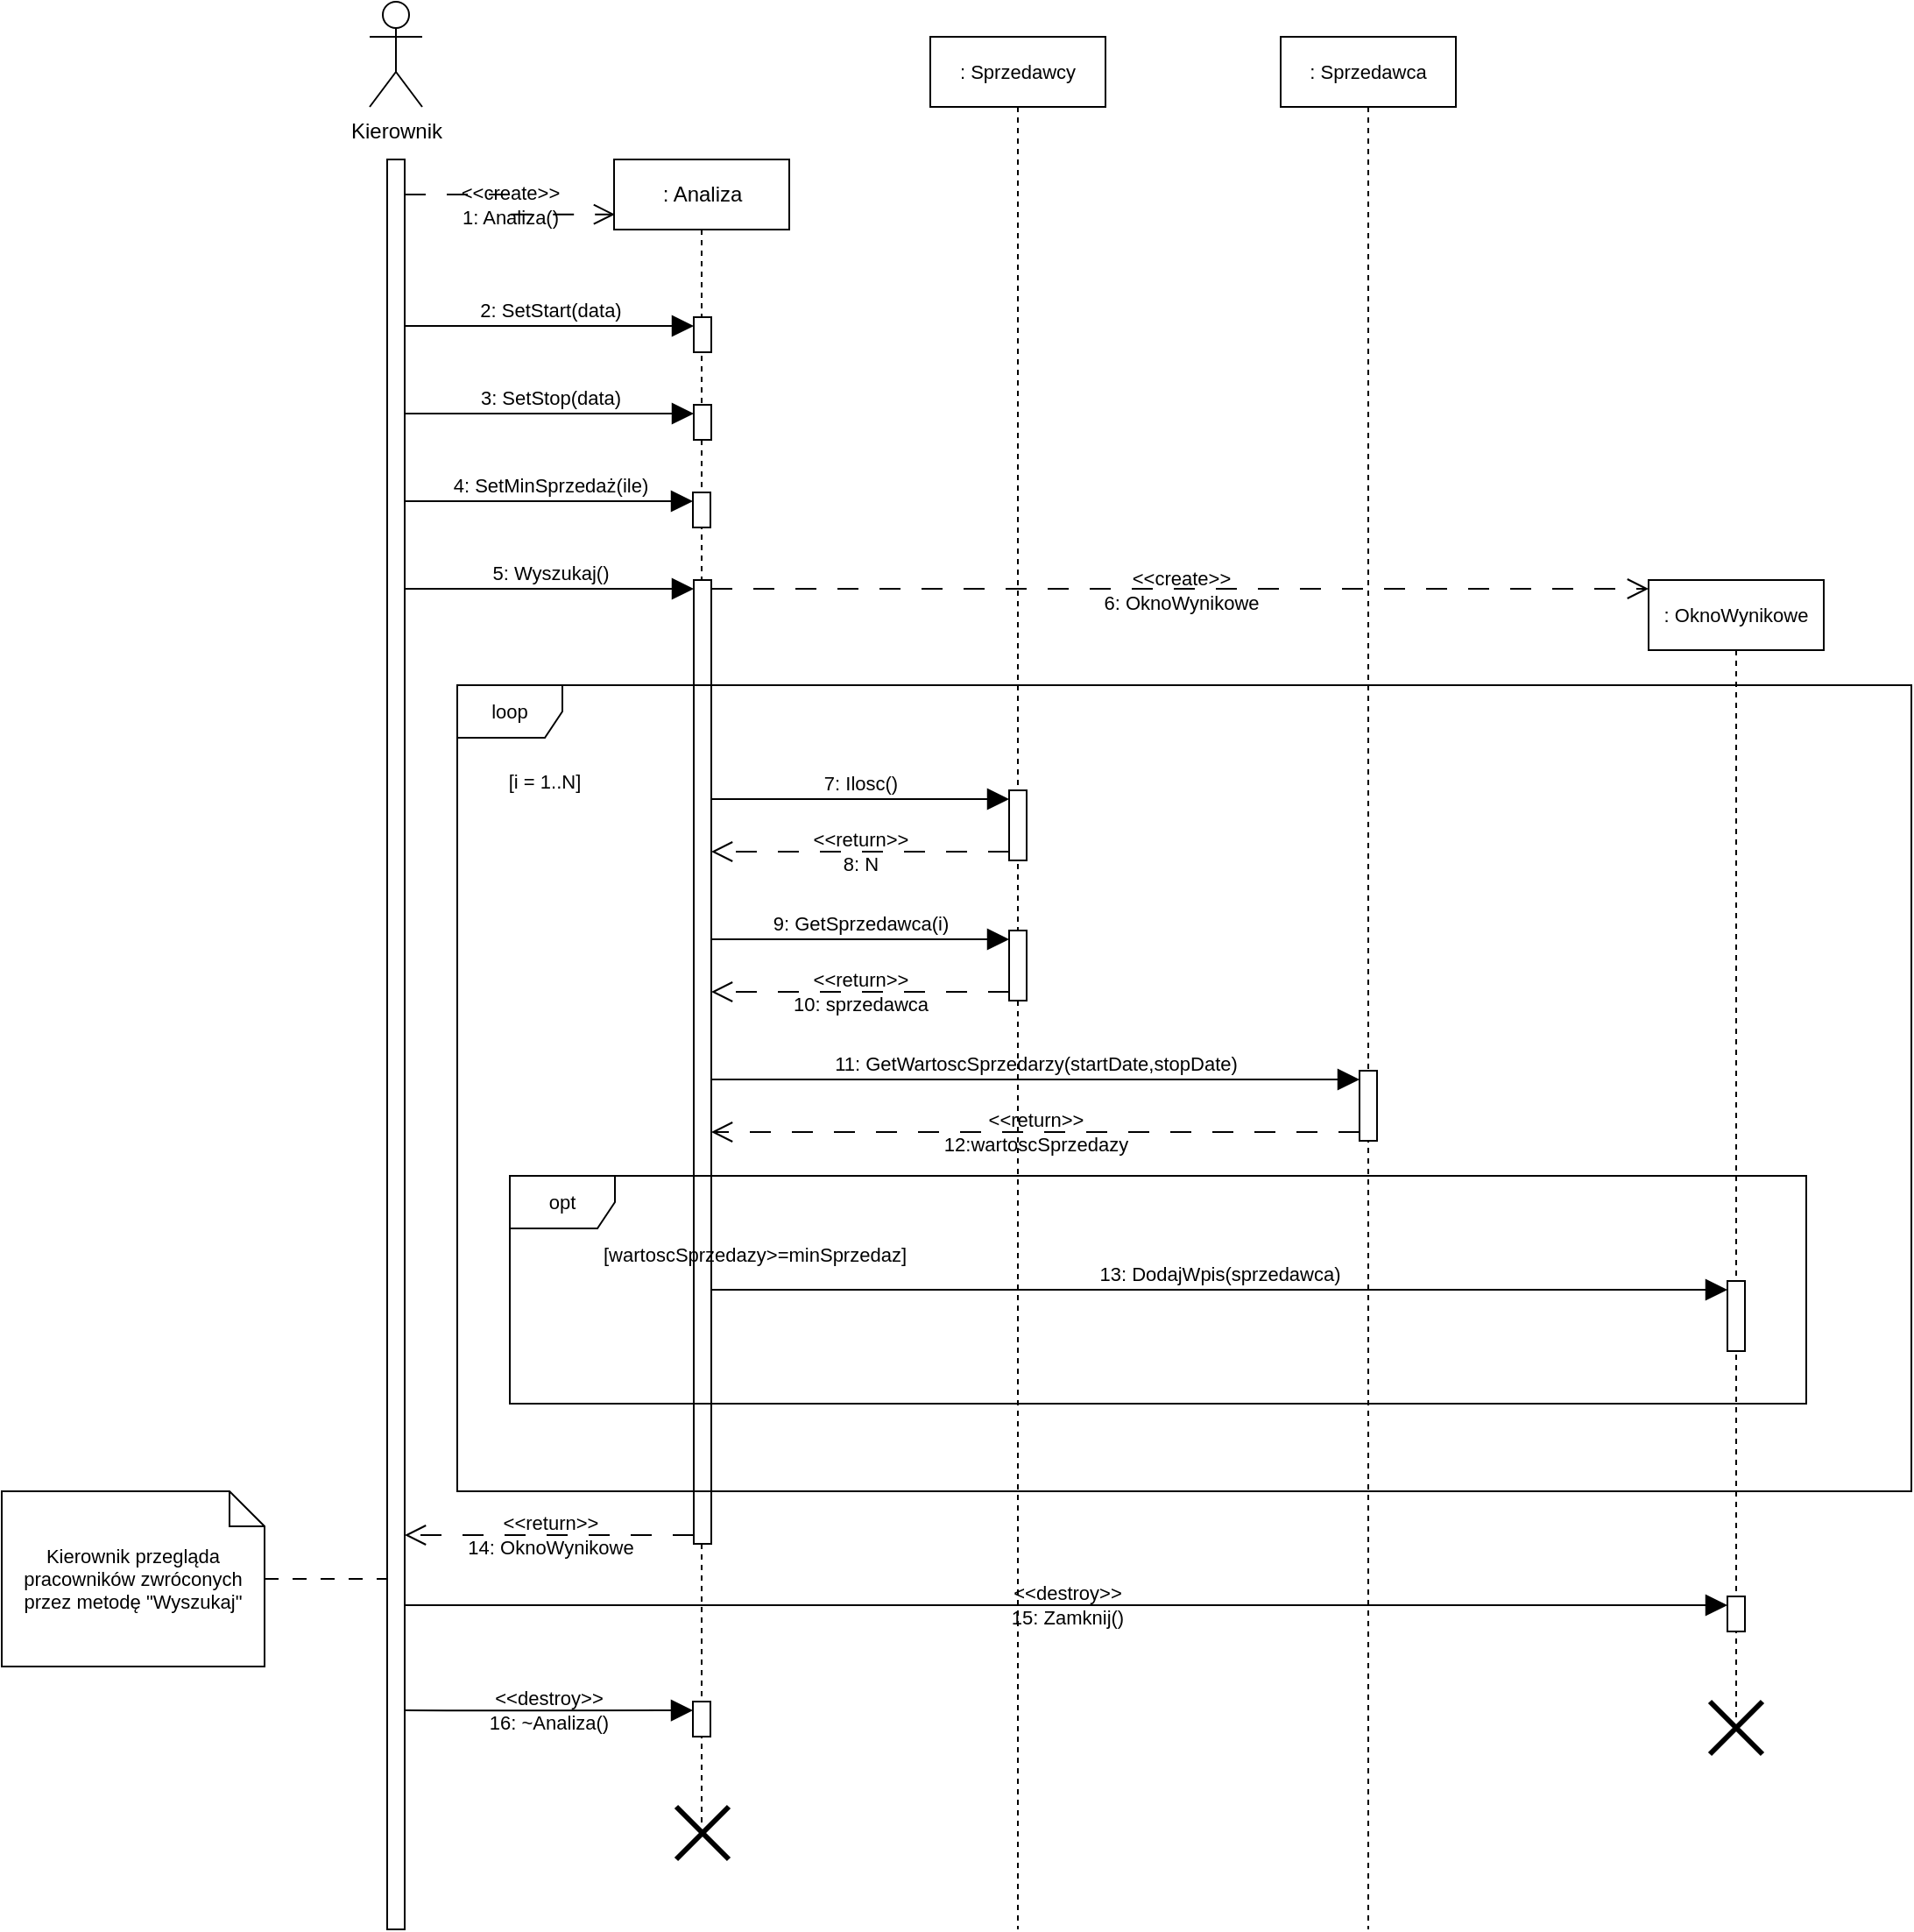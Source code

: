 <mxfile version="24.2.5" type="github">
  <diagram name="Strona-1" id="6HEF1GnL_TAOPBPJePpq">
    <mxGraphModel dx="3509" dy="1277" grid="1" gridSize="10" guides="1" tooltips="1" connect="1" arrows="1" fold="1" page="1" pageScale="1" pageWidth="1169" pageHeight="827" math="0" shadow="0">
      <root>
        <mxCell id="0" />
        <mxCell id="1" parent="0" />
        <mxCell id="hnexhWfBX2Nl8GVU3vhV-1" value="Kierownik" style="shape=umlActor;verticalLabelPosition=bottom;verticalAlign=top;html=1;" vertex="1" parent="1">
          <mxGeometry x="100" y="20" width="30" height="60" as="geometry" />
        </mxCell>
        <mxCell id="hnexhWfBX2Nl8GVU3vhV-5" value="&amp;lt;&amp;lt;create&amp;gt;&amp;gt;&lt;div&gt;1: Analiza()&lt;/div&gt;" style="edgeStyle=orthogonalEdgeStyle;rounded=0;orthogonalLoop=1;jettySize=auto;html=1;curved=0;entryX=0.005;entryY=0.033;entryDx=0;entryDy=0;entryPerimeter=0;endArrow=open;endFill=0;endSize=10;labelBackgroundColor=none;dashed=1;dashPattern=12 12;" edge="1" parent="1" source="hnexhWfBX2Nl8GVU3vhV-2" target="hnexhWfBX2Nl8GVU3vhV-6">
          <mxGeometry relative="1" as="geometry">
            <mxPoint x="230" y="110" as="targetPoint" />
            <Array as="points">
              <mxPoint x="180" y="130" />
            </Array>
          </mxGeometry>
        </mxCell>
        <mxCell id="hnexhWfBX2Nl8GVU3vhV-2" value="" style="html=1;points=[[0,0,0,0,5],[0,1,0,0,-5],[1,0,0,0,5],[1,1,0,0,-5]];perimeter=orthogonalPerimeter;outlineConnect=0;targetShapes=umlLifeline;portConstraint=eastwest;newEdgeStyle={&quot;curved&quot;:0,&quot;rounded&quot;:0};" vertex="1" parent="1">
          <mxGeometry x="110" y="110" width="10" height="1010" as="geometry" />
        </mxCell>
        <mxCell id="hnexhWfBX2Nl8GVU3vhV-6" value=": Analiza" style="shape=umlLifeline;perimeter=lifelinePerimeter;whiteSpace=wrap;html=1;container=1;dropTarget=0;collapsible=0;recursiveResize=0;outlineConnect=0;portConstraint=eastwest;newEdgeStyle={&quot;curved&quot;:0,&quot;rounded&quot;:0};" vertex="1" parent="1">
          <mxGeometry x="239.5" y="110" width="100" height="950" as="geometry" />
        </mxCell>
        <mxCell id="hnexhWfBX2Nl8GVU3vhV-7" value="" style="html=1;points=[[0,0,0,0,5],[0,1,0,0,-5],[1,0,0,0,5],[1,1,0,0,-5]];perimeter=orthogonalPerimeter;outlineConnect=0;targetShapes=umlLifeline;portConstraint=eastwest;newEdgeStyle={&quot;curved&quot;:0,&quot;rounded&quot;:0};" vertex="1" parent="hnexhWfBX2Nl8GVU3vhV-6">
          <mxGeometry x="45.5" y="90" width="10" height="20" as="geometry" />
        </mxCell>
        <mxCell id="hnexhWfBX2Nl8GVU3vhV-11" value="" style="html=1;points=[[0,0,0,0,5],[0,1,0,0,-5],[1,0,0,0,5],[1,1,0,0,-5]];perimeter=orthogonalPerimeter;outlineConnect=0;targetShapes=umlLifeline;portConstraint=eastwest;newEdgeStyle={&quot;curved&quot;:0,&quot;rounded&quot;:0};" vertex="1" parent="hnexhWfBX2Nl8GVU3vhV-6">
          <mxGeometry x="45.5" y="140" width="10" height="20" as="geometry" />
        </mxCell>
        <mxCell id="hnexhWfBX2Nl8GVU3vhV-13" value="" style="html=1;points=[[0,0,0,0,5],[0,1,0,0,-5],[1,0,0,0,5],[1,1,0,0,-5]];perimeter=orthogonalPerimeter;outlineConnect=0;targetShapes=umlLifeline;portConstraint=eastwest;newEdgeStyle={&quot;curved&quot;:0,&quot;rounded&quot;:0};" vertex="1" parent="hnexhWfBX2Nl8GVU3vhV-6">
          <mxGeometry x="45" y="190" width="10" height="20" as="geometry" />
        </mxCell>
        <mxCell id="hnexhWfBX2Nl8GVU3vhV-21" value="&amp;lt;&amp;lt;create&amp;gt;&amp;gt;&lt;div&gt;6: OknoWynikowe&lt;/div&gt;" style="edgeStyle=orthogonalEdgeStyle;curved=0;rounded=0;orthogonalLoop=1;jettySize=auto;html=1;exitX=1;exitY=0;exitDx=0;exitDy=5;exitPerimeter=0;strokeColor=default;align=center;verticalAlign=middle;fontFamily=Helvetica;fontSize=11;fontColor=default;labelBackgroundColor=none;endArrow=open;endFill=0;endSize=10;dashed=1;dashPattern=12 12;" edge="1" parent="hnexhWfBX2Nl8GVU3vhV-6" source="hnexhWfBX2Nl8GVU3vhV-15">
          <mxGeometry relative="1" as="geometry">
            <mxPoint x="590.5" y="245" as="targetPoint" />
          </mxGeometry>
        </mxCell>
        <mxCell id="hnexhWfBX2Nl8GVU3vhV-15" value="" style="html=1;points=[[0,0,0,0,5],[0,1,0,0,-5],[1,0,0,0,5],[1,1,0,0,-5]];perimeter=orthogonalPerimeter;outlineConnect=0;targetShapes=umlLifeline;portConstraint=eastwest;newEdgeStyle={&quot;curved&quot;:0,&quot;rounded&quot;:0};fontFamily=Helvetica;fontSize=11;fontColor=default;labelBackgroundColor=none;" vertex="1" parent="hnexhWfBX2Nl8GVU3vhV-6">
          <mxGeometry x="45.5" y="240" width="10" height="550" as="geometry" />
        </mxCell>
        <mxCell id="hnexhWfBX2Nl8GVU3vhV-44" value="" style="html=1;points=[[0,0,0,0,5],[0,1,0,0,-5],[1,0,0,0,5],[1,1,0,0,-5]];perimeter=orthogonalPerimeter;outlineConnect=0;targetShapes=umlLifeline;portConstraint=eastwest;newEdgeStyle={&quot;curved&quot;:0,&quot;rounded&quot;:0};" vertex="1" parent="hnexhWfBX2Nl8GVU3vhV-6">
          <mxGeometry x="45" y="880" width="10" height="20" as="geometry" />
        </mxCell>
        <mxCell id="hnexhWfBX2Nl8GVU3vhV-8" value="2: SetStart(data)" style="edgeStyle=orthogonalEdgeStyle;rounded=0;orthogonalLoop=1;jettySize=auto;html=1;curved=0;entryX=0;entryY=0;entryDx=0;entryDy=5;entryPerimeter=0;endArrow=block;endFill=1;endSize=10;labelBackgroundColor=none;verticalAlign=bottom;" edge="1" parent="1" source="hnexhWfBX2Nl8GVU3vhV-2" target="hnexhWfBX2Nl8GVU3vhV-7">
          <mxGeometry relative="1" as="geometry">
            <Array as="points">
              <mxPoint x="180" y="205" />
              <mxPoint x="180" y="205" />
            </Array>
          </mxGeometry>
        </mxCell>
        <mxCell id="hnexhWfBX2Nl8GVU3vhV-12" value="3: SetStop(data)" style="edgeStyle=orthogonalEdgeStyle;curved=0;rounded=0;orthogonalLoop=1;jettySize=auto;html=1;entryX=0;entryY=0;entryDx=0;entryDy=5;entryPerimeter=0;strokeColor=default;align=center;verticalAlign=bottom;fontFamily=Helvetica;fontSize=11;fontColor=default;labelBackgroundColor=none;endArrow=block;endFill=1;endSize=10;" edge="1" parent="1" source="hnexhWfBX2Nl8GVU3vhV-2" target="hnexhWfBX2Nl8GVU3vhV-11">
          <mxGeometry relative="1" as="geometry">
            <Array as="points">
              <mxPoint x="180" y="255" />
              <mxPoint x="180" y="255" />
            </Array>
          </mxGeometry>
        </mxCell>
        <mxCell id="hnexhWfBX2Nl8GVU3vhV-14" value="4: SetMinSprzedaż(ile)" style="edgeStyle=orthogonalEdgeStyle;curved=0;rounded=0;orthogonalLoop=1;jettySize=auto;html=1;entryX=0;entryY=0;entryDx=0;entryDy=5;entryPerimeter=0;strokeColor=default;align=center;verticalAlign=bottom;fontFamily=Helvetica;fontSize=11;fontColor=default;labelBackgroundColor=none;endArrow=block;endFill=1;endSize=10;" edge="1" parent="1" source="hnexhWfBX2Nl8GVU3vhV-2" target="hnexhWfBX2Nl8GVU3vhV-13">
          <mxGeometry relative="1" as="geometry">
            <Array as="points">
              <mxPoint x="170" y="305" />
              <mxPoint x="170" y="305" />
            </Array>
          </mxGeometry>
        </mxCell>
        <mxCell id="hnexhWfBX2Nl8GVU3vhV-16" value="5: Wyszukaj()" style="edgeStyle=orthogonalEdgeStyle;curved=0;rounded=0;orthogonalLoop=1;jettySize=auto;html=1;entryX=0;entryY=0;entryDx=0;entryDy=5;entryPerimeter=0;strokeColor=default;align=center;verticalAlign=bottom;fontFamily=Helvetica;fontSize=11;fontColor=default;labelBackgroundColor=none;endArrow=block;endFill=1;endSize=10;" edge="1" parent="1" source="hnexhWfBX2Nl8GVU3vhV-2" target="hnexhWfBX2Nl8GVU3vhV-15">
          <mxGeometry relative="1" as="geometry">
            <Array as="points">
              <mxPoint x="160" y="355" />
              <mxPoint x="160" y="355" />
            </Array>
          </mxGeometry>
        </mxCell>
        <mxCell id="hnexhWfBX2Nl8GVU3vhV-17" value=": Sprzedawcy" style="shape=umlLifeline;perimeter=lifelinePerimeter;whiteSpace=wrap;html=1;container=1;dropTarget=0;collapsible=0;recursiveResize=0;outlineConnect=0;portConstraint=eastwest;newEdgeStyle={&quot;curved&quot;:0,&quot;rounded&quot;:0};fontFamily=Helvetica;fontSize=11;fontColor=default;labelBackgroundColor=none;" vertex="1" parent="1">
          <mxGeometry x="420" y="40" width="100" height="1080" as="geometry" />
        </mxCell>
        <mxCell id="hnexhWfBX2Nl8GVU3vhV-22" value="" style="html=1;points=[[0,0,0,0,5],[0,1,0,0,-5],[1,0,0,0,5],[1,1,0,0,-5]];perimeter=orthogonalPerimeter;outlineConnect=0;targetShapes=umlLifeline;portConstraint=eastwest;newEdgeStyle={&quot;curved&quot;:0,&quot;rounded&quot;:0};fontFamily=Helvetica;fontSize=11;fontColor=default;labelBackgroundColor=none;" vertex="1" parent="hnexhWfBX2Nl8GVU3vhV-17">
          <mxGeometry x="45" y="430" width="10" height="40" as="geometry" />
        </mxCell>
        <mxCell id="hnexhWfBX2Nl8GVU3vhV-25" value="" style="html=1;points=[[0,0,0,0,5],[0,1,0,0,-5],[1,0,0,0,5],[1,1,0,0,-5]];perimeter=orthogonalPerimeter;outlineConnect=0;targetShapes=umlLifeline;portConstraint=eastwest;newEdgeStyle={&quot;curved&quot;:0,&quot;rounded&quot;:0};fontFamily=Helvetica;fontSize=11;fontColor=default;labelBackgroundColor=none;" vertex="1" parent="hnexhWfBX2Nl8GVU3vhV-17">
          <mxGeometry x="45" y="510" width="10" height="40" as="geometry" />
        </mxCell>
        <mxCell id="hnexhWfBX2Nl8GVU3vhV-23" value="7: Ilosc()" style="edgeStyle=orthogonalEdgeStyle;curved=0;rounded=0;orthogonalLoop=1;jettySize=auto;html=1;entryX=0;entryY=0;entryDx=0;entryDy=5;entryPerimeter=0;strokeColor=default;align=center;verticalAlign=bottom;fontFamily=Helvetica;fontSize=11;fontColor=default;labelBackgroundColor=none;endArrow=block;endFill=1;endSize=10;" edge="1" parent="hnexhWfBX2Nl8GVU3vhV-17" target="hnexhWfBX2Nl8GVU3vhV-22">
          <mxGeometry relative="1" as="geometry">
            <mxPoint x="-125" y="435.0" as="sourcePoint" />
            <Array as="points">
              <mxPoint x="-50" y="435" />
              <mxPoint x="-50" y="435" />
            </Array>
          </mxGeometry>
        </mxCell>
        <mxCell id="hnexhWfBX2Nl8GVU3vhV-24" value="&amp;lt;&amp;lt;return&amp;gt;&amp;gt;&lt;div&gt;8: N&lt;/div&gt;" style="edgeStyle=orthogonalEdgeStyle;curved=0;rounded=0;orthogonalLoop=1;jettySize=auto;html=1;exitX=0;exitY=1;exitDx=0;exitDy=-5;exitPerimeter=0;strokeColor=default;align=center;verticalAlign=middle;fontFamily=Helvetica;fontSize=11;fontColor=default;labelBackgroundColor=none;endArrow=open;endFill=0;endSize=10;dashed=1;dashPattern=12 12;" edge="1" parent="hnexhWfBX2Nl8GVU3vhV-17" source="hnexhWfBX2Nl8GVU3vhV-22">
          <mxGeometry relative="1" as="geometry">
            <mxPoint x="-125" y="465.0" as="targetPoint" />
            <Array as="points">
              <mxPoint x="-10" y="465" />
              <mxPoint x="-10" y="465" />
            </Array>
          </mxGeometry>
        </mxCell>
        <mxCell id="hnexhWfBX2Nl8GVU3vhV-26" value="9: GetSprzedawca(i)" style="edgeStyle=orthogonalEdgeStyle;curved=0;rounded=0;orthogonalLoop=1;jettySize=auto;html=1;entryX=0;entryY=0;entryDx=0;entryDy=5;entryPerimeter=0;strokeColor=default;align=center;verticalAlign=bottom;fontFamily=Helvetica;fontSize=11;fontColor=default;labelBackgroundColor=none;endArrow=block;endFill=1;endSize=10;" edge="1" parent="hnexhWfBX2Nl8GVU3vhV-17" target="hnexhWfBX2Nl8GVU3vhV-25">
          <mxGeometry relative="1" as="geometry">
            <mxPoint x="-125" y="515.0" as="sourcePoint" />
            <Array as="points">
              <mxPoint x="-80" y="515" />
              <mxPoint x="-80" y="515" />
            </Array>
          </mxGeometry>
        </mxCell>
        <mxCell id="hnexhWfBX2Nl8GVU3vhV-19" value=": Sprzedawca" style="shape=umlLifeline;perimeter=lifelinePerimeter;whiteSpace=wrap;html=1;container=1;dropTarget=0;collapsible=0;recursiveResize=0;outlineConnect=0;portConstraint=eastwest;newEdgeStyle={&quot;curved&quot;:0,&quot;rounded&quot;:0};fontFamily=Helvetica;fontSize=11;fontColor=default;labelBackgroundColor=none;" vertex="1" parent="1">
          <mxGeometry x="620" y="40" width="100" height="1080" as="geometry" />
        </mxCell>
        <mxCell id="hnexhWfBX2Nl8GVU3vhV-20" value=": OknoWynikowe" style="shape=umlLifeline;perimeter=lifelinePerimeter;whiteSpace=wrap;html=1;container=1;dropTarget=0;collapsible=0;recursiveResize=0;outlineConnect=0;portConstraint=eastwest;newEdgeStyle={&quot;curved&quot;:0,&quot;rounded&quot;:0};fontFamily=Helvetica;fontSize=11;fontColor=default;labelBackgroundColor=none;" vertex="1" parent="1">
          <mxGeometry x="830" y="350" width="100" height="650" as="geometry" />
        </mxCell>
        <mxCell id="hnexhWfBX2Nl8GVU3vhV-42" value="" style="html=1;points=[[0,0,0,0,5],[0,1,0,0,-5],[1,0,0,0,5],[1,1,0,0,-5]];perimeter=orthogonalPerimeter;outlineConnect=0;targetShapes=umlLifeline;portConstraint=eastwest;newEdgeStyle={&quot;curved&quot;:0,&quot;rounded&quot;:0};" vertex="1" parent="hnexhWfBX2Nl8GVU3vhV-20">
          <mxGeometry x="45" y="580" width="10" height="20" as="geometry" />
        </mxCell>
        <mxCell id="hnexhWfBX2Nl8GVU3vhV-27" value="loop" style="shape=umlFrame;whiteSpace=wrap;html=1;pointerEvents=0;fontFamily=Helvetica;fontSize=11;fontColor=default;labelBackgroundColor=none;" vertex="1" parent="1">
          <mxGeometry x="150" y="410" width="830" height="460" as="geometry" />
        </mxCell>
        <mxCell id="hnexhWfBX2Nl8GVU3vhV-28" value="[i = 1..N]" style="text;strokeColor=none;align=center;fillColor=none;html=1;verticalAlign=middle;whiteSpace=wrap;rounded=0;fontFamily=Helvetica;fontSize=11;fontColor=default;labelBackgroundColor=none;" vertex="1" parent="1">
          <mxGeometry x="170" y="450" width="60" height="30" as="geometry" />
        </mxCell>
        <mxCell id="hnexhWfBX2Nl8GVU3vhV-29" value="&amp;lt;&amp;lt;return&amp;gt;&amp;gt;&lt;div&gt;10: sprzedawca&lt;/div&gt;" style="edgeStyle=orthogonalEdgeStyle;curved=0;rounded=0;orthogonalLoop=1;jettySize=auto;html=1;exitX=0;exitY=1;exitDx=0;exitDy=-5;exitPerimeter=0;strokeColor=default;align=center;verticalAlign=middle;fontFamily=Helvetica;fontSize=11;fontColor=default;labelBackgroundColor=none;endArrow=open;endFill=0;endSize=10;dashed=1;dashPattern=12 12;" edge="1" parent="1" source="hnexhWfBX2Nl8GVU3vhV-25" target="hnexhWfBX2Nl8GVU3vhV-15">
          <mxGeometry relative="1" as="geometry">
            <Array as="points">
              <mxPoint x="330" y="585" />
              <mxPoint x="330" y="585" />
            </Array>
          </mxGeometry>
        </mxCell>
        <mxCell id="hnexhWfBX2Nl8GVU3vhV-33" value="&amp;lt;&amp;lt;return&amp;gt;&amp;gt;&lt;div&gt;12:wartoscSprzedazy&lt;/div&gt;" style="edgeStyle=orthogonalEdgeStyle;curved=0;rounded=0;orthogonalLoop=1;jettySize=auto;html=1;exitX=0;exitY=1;exitDx=0;exitDy=-5;exitPerimeter=0;strokeColor=default;align=center;verticalAlign=middle;fontFamily=Helvetica;fontSize=11;fontColor=default;labelBackgroundColor=none;endArrow=open;endFill=0;endSize=10;dashed=1;dashPattern=12 12;" edge="1" parent="1" source="hnexhWfBX2Nl8GVU3vhV-30" target="hnexhWfBX2Nl8GVU3vhV-15">
          <mxGeometry relative="1" as="geometry">
            <Array as="points">
              <mxPoint x="390" y="665" />
              <mxPoint x="390" y="665" />
            </Array>
          </mxGeometry>
        </mxCell>
        <mxCell id="hnexhWfBX2Nl8GVU3vhV-30" value="" style="html=1;points=[[0,0,0,0,5],[0,1,0,0,-5],[1,0,0,0,5],[1,1,0,0,-5]];perimeter=orthogonalPerimeter;outlineConnect=0;targetShapes=umlLifeline;portConstraint=eastwest;newEdgeStyle={&quot;curved&quot;:0,&quot;rounded&quot;:0};fontFamily=Helvetica;fontSize=11;fontColor=default;labelBackgroundColor=none;" vertex="1" parent="1">
          <mxGeometry x="665" y="630" width="10" height="40" as="geometry" />
        </mxCell>
        <mxCell id="hnexhWfBX2Nl8GVU3vhV-32" value="11: GetWartoscSprzedarzy(startDate,stopDate)" style="edgeStyle=orthogonalEdgeStyle;curved=0;rounded=0;orthogonalLoop=1;jettySize=auto;html=1;entryX=0;entryY=0;entryDx=0;entryDy=5;entryPerimeter=0;strokeColor=default;align=center;verticalAlign=bottom;fontFamily=Helvetica;fontSize=11;fontColor=default;labelBackgroundColor=none;endArrow=block;endFill=1;endSize=10;" edge="1" parent="1" source="hnexhWfBX2Nl8GVU3vhV-15" target="hnexhWfBX2Nl8GVU3vhV-30">
          <mxGeometry relative="1" as="geometry">
            <Array as="points">
              <mxPoint x="390" y="635" />
              <mxPoint x="390" y="635" />
            </Array>
          </mxGeometry>
        </mxCell>
        <mxCell id="hnexhWfBX2Nl8GVU3vhV-34" value="" style="html=1;points=[[0,0,0,0,5],[0,1,0,0,-5],[1,0,0,0,5],[1,1,0,0,-5]];perimeter=orthogonalPerimeter;outlineConnect=0;targetShapes=umlLifeline;portConstraint=eastwest;newEdgeStyle={&quot;curved&quot;:0,&quot;rounded&quot;:0};fontFamily=Helvetica;fontSize=11;fontColor=default;labelBackgroundColor=none;" vertex="1" parent="1">
          <mxGeometry x="875" y="750" width="10" height="40" as="geometry" />
        </mxCell>
        <mxCell id="hnexhWfBX2Nl8GVU3vhV-35" value="opt" style="shape=umlFrame;whiteSpace=wrap;html=1;pointerEvents=0;fontFamily=Helvetica;fontSize=11;fontColor=default;labelBackgroundColor=none;" vertex="1" parent="1">
          <mxGeometry x="180" y="690" width="740" height="130" as="geometry" />
        </mxCell>
        <mxCell id="hnexhWfBX2Nl8GVU3vhV-36" value="[wartoscSprzedazy&amp;gt;=minSprzedaz]" style="text;strokeColor=none;align=center;fillColor=none;html=1;verticalAlign=middle;whiteSpace=wrap;rounded=0;fontFamily=Helvetica;fontSize=11;fontColor=default;labelBackgroundColor=none;" vertex="1" parent="1">
          <mxGeometry x="230" y="720" width="180" height="30" as="geometry" />
        </mxCell>
        <mxCell id="hnexhWfBX2Nl8GVU3vhV-37" value="13: DodajWpis(sprzedawca)" style="edgeStyle=orthogonalEdgeStyle;curved=0;rounded=0;orthogonalLoop=1;jettySize=auto;html=1;entryX=0;entryY=0;entryDx=0;entryDy=5;entryPerimeter=0;strokeColor=default;align=center;verticalAlign=bottom;fontFamily=Helvetica;fontSize=11;fontColor=default;labelBackgroundColor=none;endArrow=block;endFill=1;endSize=10;" edge="1" parent="1" source="hnexhWfBX2Nl8GVU3vhV-15" target="hnexhWfBX2Nl8GVU3vhV-34">
          <mxGeometry relative="1" as="geometry">
            <Array as="points">
              <mxPoint x="430" y="755" />
              <mxPoint x="430" y="755" />
            </Array>
          </mxGeometry>
        </mxCell>
        <mxCell id="hnexhWfBX2Nl8GVU3vhV-38" value="&amp;lt;&amp;lt;return&amp;gt;&amp;gt;&lt;div&gt;14: OknoWynikowe&lt;/div&gt;" style="edgeStyle=orthogonalEdgeStyle;curved=0;rounded=0;orthogonalLoop=1;jettySize=auto;html=1;exitX=0;exitY=1;exitDx=0;exitDy=-5;exitPerimeter=0;strokeColor=default;align=center;verticalAlign=middle;fontFamily=Helvetica;fontSize=11;fontColor=default;labelBackgroundColor=none;endArrow=open;endFill=0;endSize=10;dashed=1;dashPattern=12 12;" edge="1" parent="1" source="hnexhWfBX2Nl8GVU3vhV-15" target="hnexhWfBX2Nl8GVU3vhV-2">
          <mxGeometry relative="1" as="geometry">
            <Array as="points">
              <mxPoint x="200" y="895" />
              <mxPoint x="200" y="895" />
            </Array>
          </mxGeometry>
        </mxCell>
        <mxCell id="hnexhWfBX2Nl8GVU3vhV-40" style="edgeStyle=orthogonalEdgeStyle;curved=0;rounded=0;orthogonalLoop=1;jettySize=auto;html=1;strokeColor=default;align=center;verticalAlign=bottom;fontFamily=Helvetica;fontSize=11;fontColor=default;labelBackgroundColor=none;endArrow=none;endFill=0;endSize=10;dashed=1;dashPattern=8 8;" edge="1" parent="1" source="hnexhWfBX2Nl8GVU3vhV-39" target="hnexhWfBX2Nl8GVU3vhV-2">
          <mxGeometry relative="1" as="geometry">
            <Array as="points">
              <mxPoint x="70" y="920" />
              <mxPoint x="70" y="920" />
            </Array>
          </mxGeometry>
        </mxCell>
        <mxCell id="hnexhWfBX2Nl8GVU3vhV-39" value="Kierownik przegląda pracowników zwróconych przez metodę &quot;Wyszukaj&quot;" style="shape=note;size=20;whiteSpace=wrap;html=1;fontFamily=Helvetica;fontSize=11;fontColor=default;labelBackgroundColor=none;" vertex="1" parent="1">
          <mxGeometry x="-110" y="870" width="150" height="100" as="geometry" />
        </mxCell>
        <mxCell id="hnexhWfBX2Nl8GVU3vhV-43" value="&amp;lt;&amp;lt;destroy&amp;gt;&amp;gt;&lt;div&gt;15: Zamknij()&lt;/div&gt;" style="edgeStyle=orthogonalEdgeStyle;curved=0;rounded=0;orthogonalLoop=1;jettySize=auto;html=1;entryX=0;entryY=0;entryDx=0;entryDy=5;entryPerimeter=0;strokeColor=default;align=center;verticalAlign=middle;fontFamily=Helvetica;fontSize=11;fontColor=default;labelBackgroundColor=none;endArrow=block;endFill=1;endSize=10;" edge="1" parent="1" source="hnexhWfBX2Nl8GVU3vhV-2" target="hnexhWfBX2Nl8GVU3vhV-42">
          <mxGeometry relative="1" as="geometry">
            <Array as="points">
              <mxPoint x="470" y="935" />
              <mxPoint x="470" y="935" />
            </Array>
          </mxGeometry>
        </mxCell>
        <mxCell id="hnexhWfBX2Nl8GVU3vhV-45" value="&amp;lt;&amp;lt;destroy&amp;gt;&amp;gt;&lt;div&gt;16: ~Analiza()&lt;/div&gt;" style="edgeStyle=orthogonalEdgeStyle;curved=0;rounded=0;orthogonalLoop=1;jettySize=auto;html=1;entryX=0;entryY=0;entryDx=0;entryDy=5;entryPerimeter=0;strokeColor=default;align=center;verticalAlign=middle;fontFamily=Helvetica;fontSize=11;fontColor=default;labelBackgroundColor=none;endArrow=block;endFill=1;endSize=10;" edge="1" parent="1" target="hnexhWfBX2Nl8GVU3vhV-44">
          <mxGeometry relative="1" as="geometry">
            <mxPoint x="120" y="995.053" as="sourcePoint" />
            <Array as="points">
              <mxPoint x="190" y="995" />
              <mxPoint x="190" y="995" />
            </Array>
          </mxGeometry>
        </mxCell>
        <mxCell id="hnexhWfBX2Nl8GVU3vhV-47" value="" style="shape=umlDestroy;whiteSpace=wrap;html=1;strokeWidth=3;targetShapes=umlLifeline;fontFamily=Helvetica;fontSize=11;fontColor=default;labelBackgroundColor=none;" vertex="1" parent="1">
          <mxGeometry x="865" y="990" width="30" height="30" as="geometry" />
        </mxCell>
        <mxCell id="hnexhWfBX2Nl8GVU3vhV-46" value="" style="shape=umlDestroy;whiteSpace=wrap;html=1;strokeWidth=3;targetShapes=umlLifeline;fontFamily=Helvetica;fontSize=11;fontColor=default;labelBackgroundColor=none;" vertex="1" parent="1">
          <mxGeometry x="275" y="1050" width="30" height="30" as="geometry" />
        </mxCell>
      </root>
    </mxGraphModel>
  </diagram>
</mxfile>
